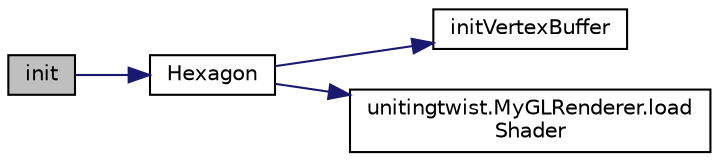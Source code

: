 digraph "init"
{
  edge [fontname="Helvetica",fontsize="10",labelfontname="Helvetica",labelfontsize="10"];
  node [fontname="Helvetica",fontsize="10",shape=record];
  rankdir="LR";
  Node23 [label="init",height=0.2,width=0.4,color="black", fillcolor="grey75", style="filled", fontcolor="black"];
  Node23 -> Node24 [color="midnightblue",fontsize="10",style="solid"];
  Node24 [label="Hexagon",height=0.2,width=0.4,color="black", fillcolor="white", style="filled",URL="$classunitingtwist_1_1_hexagon.html#aadc1f20d3bb3b975b0e03c519a7f8917",tooltip="Sets up the drawing object data for use in an OpenGL ES context. "];
  Node24 -> Node25 [color="midnightblue",fontsize="10",style="solid"];
  Node25 [label="initVertexBuffer",height=0.2,width=0.4,color="black", fillcolor="white", style="filled",URL="$classunitingtwist_1_1_hexagon.html#a5061e0bcf0ce4e87bfae8db5d387b2ea"];
  Node24 -> Node26 [color="midnightblue",fontsize="10",style="solid"];
  Node26 [label="unitingtwist.MyGLRenderer.load\lShader",height=0.2,width=0.4,color="black", fillcolor="white", style="filled",URL="$classunitingtwist_1_1_my_g_l_renderer.html#a711436305cb76f8d625468db4d0cb41d",tooltip="Utility method for compiling a OpenGL shader. "];
}
